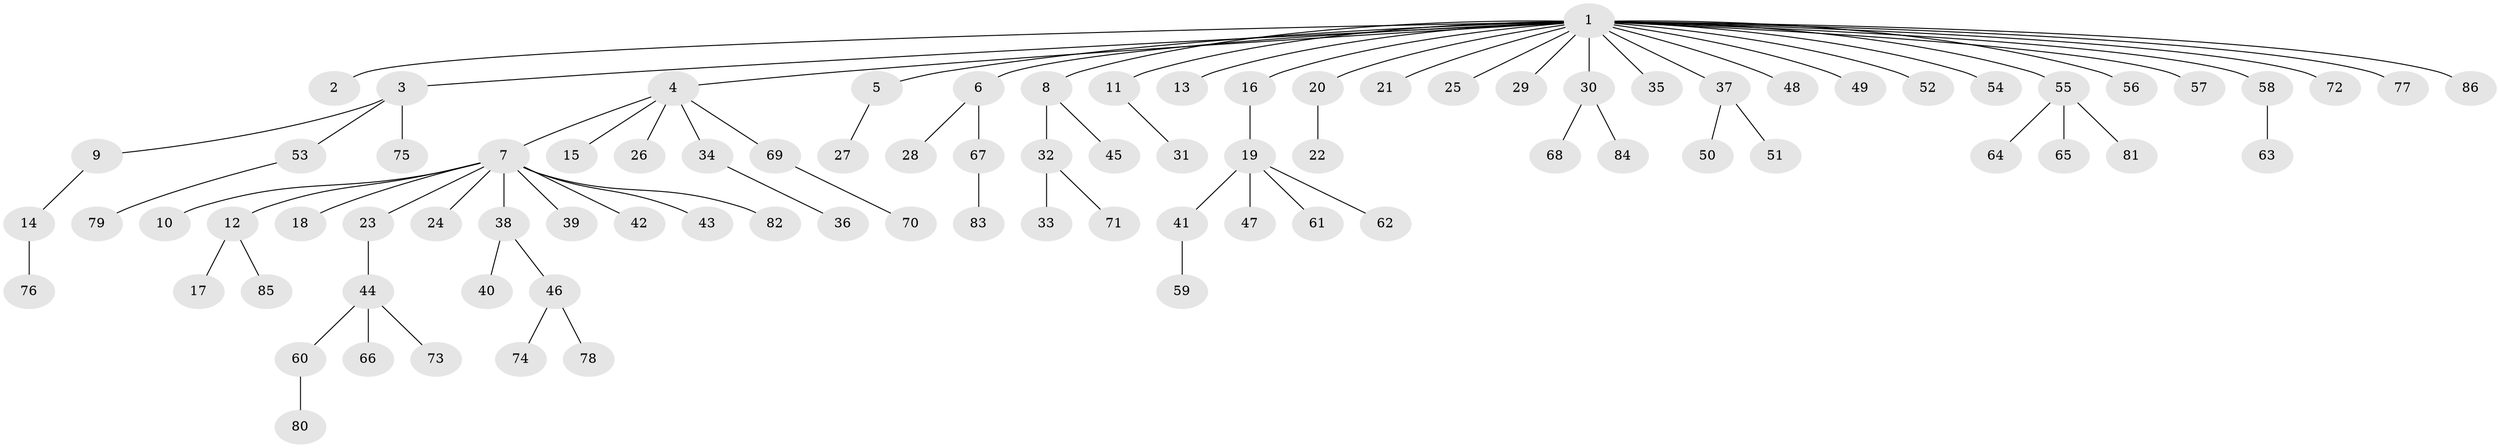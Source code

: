 // Generated by graph-tools (version 1.1) at 2025/14/03/09/25 04:14:47]
// undirected, 86 vertices, 85 edges
graph export_dot {
graph [start="1"]
  node [color=gray90,style=filled];
  1;
  2;
  3;
  4;
  5;
  6;
  7;
  8;
  9;
  10;
  11;
  12;
  13;
  14;
  15;
  16;
  17;
  18;
  19;
  20;
  21;
  22;
  23;
  24;
  25;
  26;
  27;
  28;
  29;
  30;
  31;
  32;
  33;
  34;
  35;
  36;
  37;
  38;
  39;
  40;
  41;
  42;
  43;
  44;
  45;
  46;
  47;
  48;
  49;
  50;
  51;
  52;
  53;
  54;
  55;
  56;
  57;
  58;
  59;
  60;
  61;
  62;
  63;
  64;
  65;
  66;
  67;
  68;
  69;
  70;
  71;
  72;
  73;
  74;
  75;
  76;
  77;
  78;
  79;
  80;
  81;
  82;
  83;
  84;
  85;
  86;
  1 -- 2;
  1 -- 3;
  1 -- 4;
  1 -- 5;
  1 -- 6;
  1 -- 8;
  1 -- 11;
  1 -- 13;
  1 -- 16;
  1 -- 20;
  1 -- 21;
  1 -- 25;
  1 -- 29;
  1 -- 30;
  1 -- 35;
  1 -- 37;
  1 -- 48;
  1 -- 49;
  1 -- 52;
  1 -- 54;
  1 -- 55;
  1 -- 56;
  1 -- 57;
  1 -- 58;
  1 -- 72;
  1 -- 77;
  1 -- 86;
  3 -- 9;
  3 -- 53;
  3 -- 75;
  4 -- 7;
  4 -- 15;
  4 -- 26;
  4 -- 34;
  4 -- 69;
  5 -- 27;
  6 -- 28;
  6 -- 67;
  7 -- 10;
  7 -- 12;
  7 -- 18;
  7 -- 23;
  7 -- 24;
  7 -- 38;
  7 -- 39;
  7 -- 42;
  7 -- 43;
  7 -- 82;
  8 -- 32;
  8 -- 45;
  9 -- 14;
  11 -- 31;
  12 -- 17;
  12 -- 85;
  14 -- 76;
  16 -- 19;
  19 -- 41;
  19 -- 47;
  19 -- 61;
  19 -- 62;
  20 -- 22;
  23 -- 44;
  30 -- 68;
  30 -- 84;
  32 -- 33;
  32 -- 71;
  34 -- 36;
  37 -- 50;
  37 -- 51;
  38 -- 40;
  38 -- 46;
  41 -- 59;
  44 -- 60;
  44 -- 66;
  44 -- 73;
  46 -- 74;
  46 -- 78;
  53 -- 79;
  55 -- 64;
  55 -- 65;
  55 -- 81;
  58 -- 63;
  60 -- 80;
  67 -- 83;
  69 -- 70;
}
